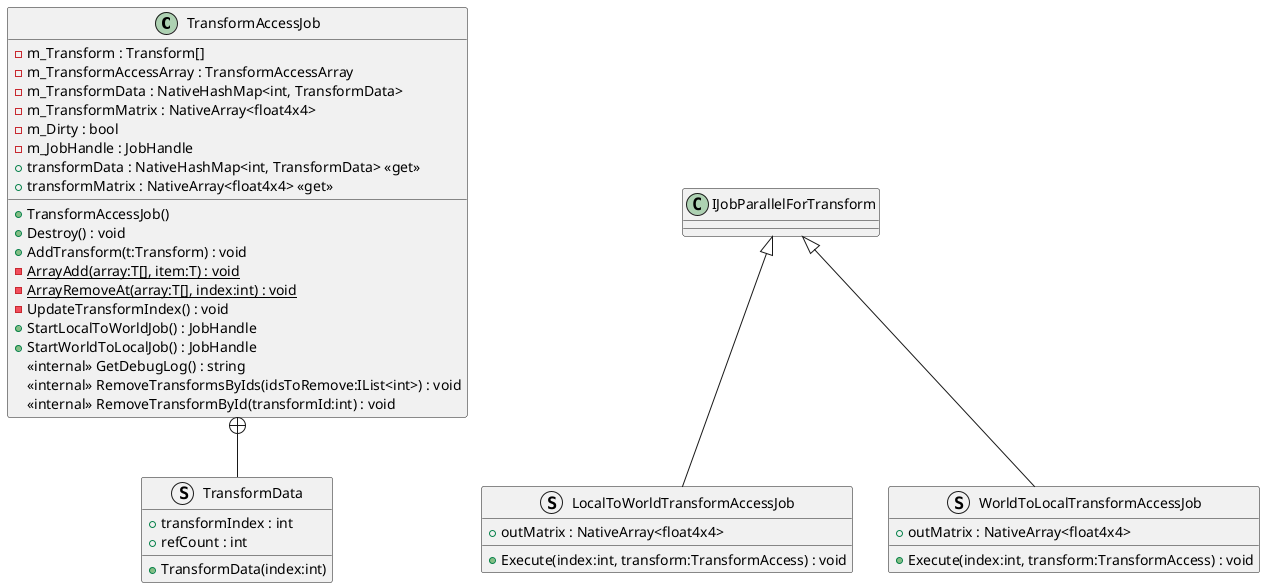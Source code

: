 @startuml
class TransformAccessJob {
    - m_Transform : Transform[]
    - m_TransformAccessArray : TransformAccessArray
    - m_TransformData : NativeHashMap<int, TransformData>
    - m_TransformMatrix : NativeArray<float4x4>
    - m_Dirty : bool
    - m_JobHandle : JobHandle
    + TransformAccessJob()
    + Destroy() : void
    + transformData : NativeHashMap<int, TransformData> <<get>>
    + transformMatrix : NativeArray<float4x4> <<get>>
    + AddTransform(t:Transform) : void
    {static} - ArrayAdd(array:T[], item:T) : void
    {static} - ArrayRemoveAt(array:T[], index:int) : void
    - UpdateTransformIndex() : void
    + StartLocalToWorldJob() : JobHandle
    + StartWorldToLocalJob() : JobHandle
    <<internal>> GetDebugLog() : string
    <<internal>> RemoveTransformsByIds(idsToRemove:IList<int>) : void
    <<internal>> RemoveTransformById(transformId:int) : void
}
struct LocalToWorldTransformAccessJob {
    + outMatrix : NativeArray<float4x4>
    + Execute(index:int, transform:TransformAccess) : void
}
struct WorldToLocalTransformAccessJob {
    + outMatrix : NativeArray<float4x4>
    + Execute(index:int, transform:TransformAccess) : void
}
struct TransformData {
    + transformIndex : int
    + refCount : int
    + TransformData(index:int)
}
IJobParallelForTransform <|-- LocalToWorldTransformAccessJob
IJobParallelForTransform <|-- WorldToLocalTransformAccessJob
TransformAccessJob +-- TransformData
@enduml
